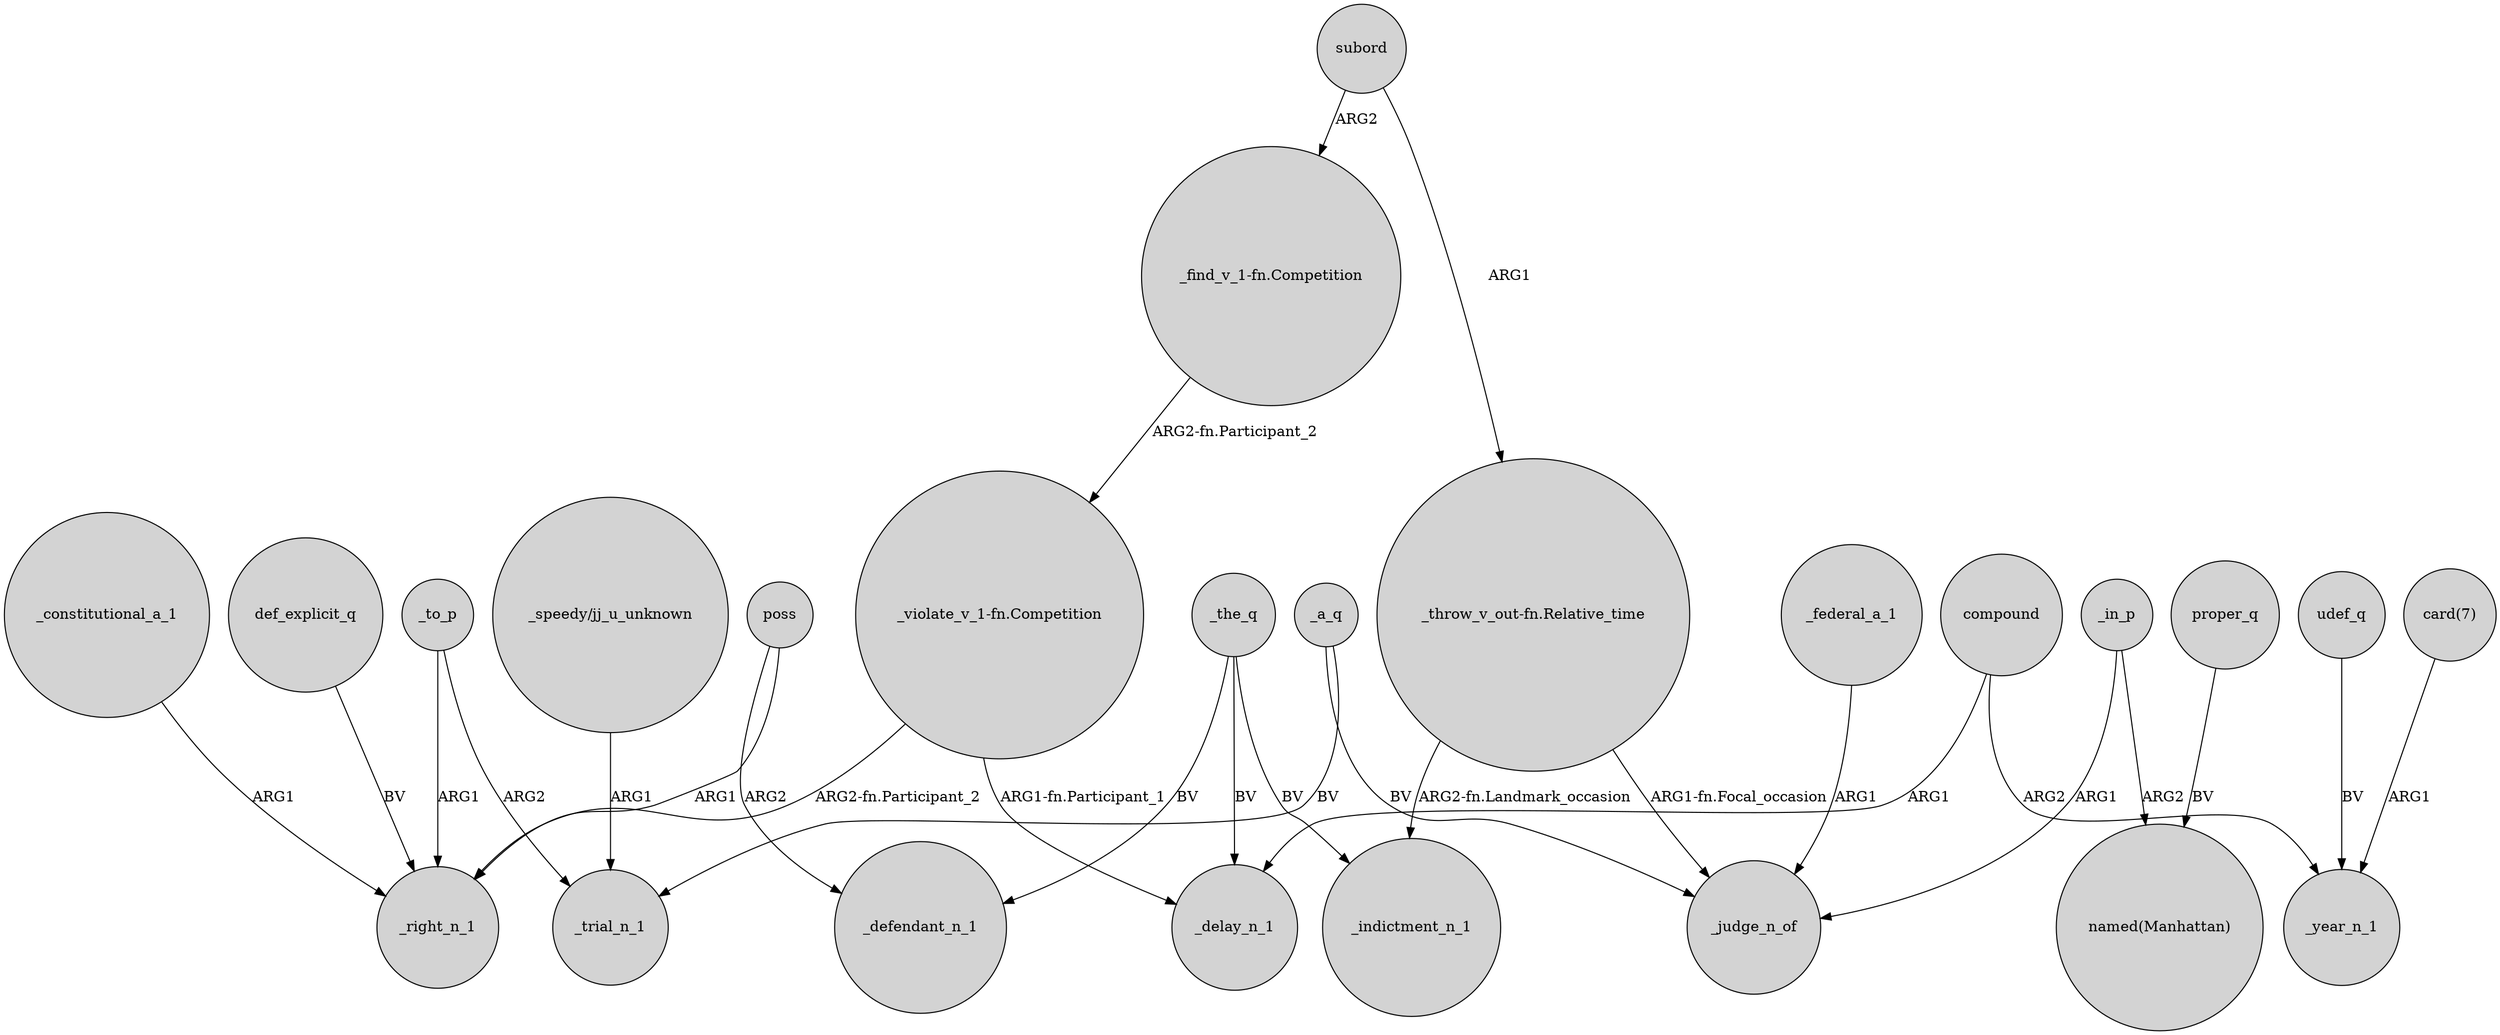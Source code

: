 digraph {
	node [shape=circle style=filled]
	_the_q -> _delay_n_1 [label=BV]
	_in_p -> _judge_n_of [label=ARG1]
	"_throw_v_out-fn.Relative_time" -> _indictment_n_1 [label="ARG2-fn.Landmark_occasion"]
	_constitutional_a_1 -> _right_n_1 [label=ARG1]
	def_explicit_q -> _right_n_1 [label=BV]
	_the_q -> _defendant_n_1 [label=BV]
	_to_p -> _trial_n_1 [label=ARG2]
	poss -> _defendant_n_1 [label=ARG2]
	proper_q -> "named(Manhattan)" [label=BV]
	_the_q -> _indictment_n_1 [label=BV]
	"_find_v_1-fn.Competition" -> "_violate_v_1-fn.Competition" [label="ARG2-fn.Participant_2"]
	_federal_a_1 -> _judge_n_of [label=ARG1]
	"_speedy/jj_u_unknown" -> _trial_n_1 [label=ARG1]
	compound -> _year_n_1 [label=ARG2]
	_to_p -> _right_n_1 [label=ARG1]
	subord -> "_throw_v_out-fn.Relative_time" [label=ARG1]
	"_violate_v_1-fn.Competition" -> _right_n_1 [label="ARG2-fn.Participant_2"]
	_a_q -> _judge_n_of [label=BV]
	subord -> "_find_v_1-fn.Competition" [label=ARG2]
	_a_q -> _trial_n_1 [label=BV]
	poss -> _right_n_1 [label=ARG1]
	udef_q -> _year_n_1 [label=BV]
	_in_p -> "named(Manhattan)" [label=ARG2]
	"card(7)" -> _year_n_1 [label=ARG1]
	compound -> _delay_n_1 [label=ARG1]
	"_throw_v_out-fn.Relative_time" -> _judge_n_of [label="ARG1-fn.Focal_occasion"]
	"_violate_v_1-fn.Competition" -> _delay_n_1 [label="ARG1-fn.Participant_1"]
}
